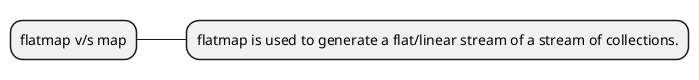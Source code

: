 @startmindmap
* flatmap v/s map
** flatmap is used to generate a flat/linear stream of a stream of collections.

@endmindmap